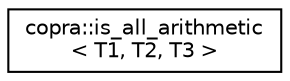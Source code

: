 digraph "Graphical Class Hierarchy"
{
 // LATEX_PDF_SIZE
  edge [fontname="Helvetica",fontsize="10",labelfontname="Helvetica",labelfontsize="10"];
  node [fontname="Helvetica",fontsize="10",shape=record];
  rankdir="LR";
  Node0 [label="copra::is_all_arithmetic\l\< T1, T2, T3 \>",height=0.2,width=0.4,color="black", fillcolor="white", style="filled",URL="$structcopra_1_1is__all__arithmetic.html",tooltip=" "];
}
